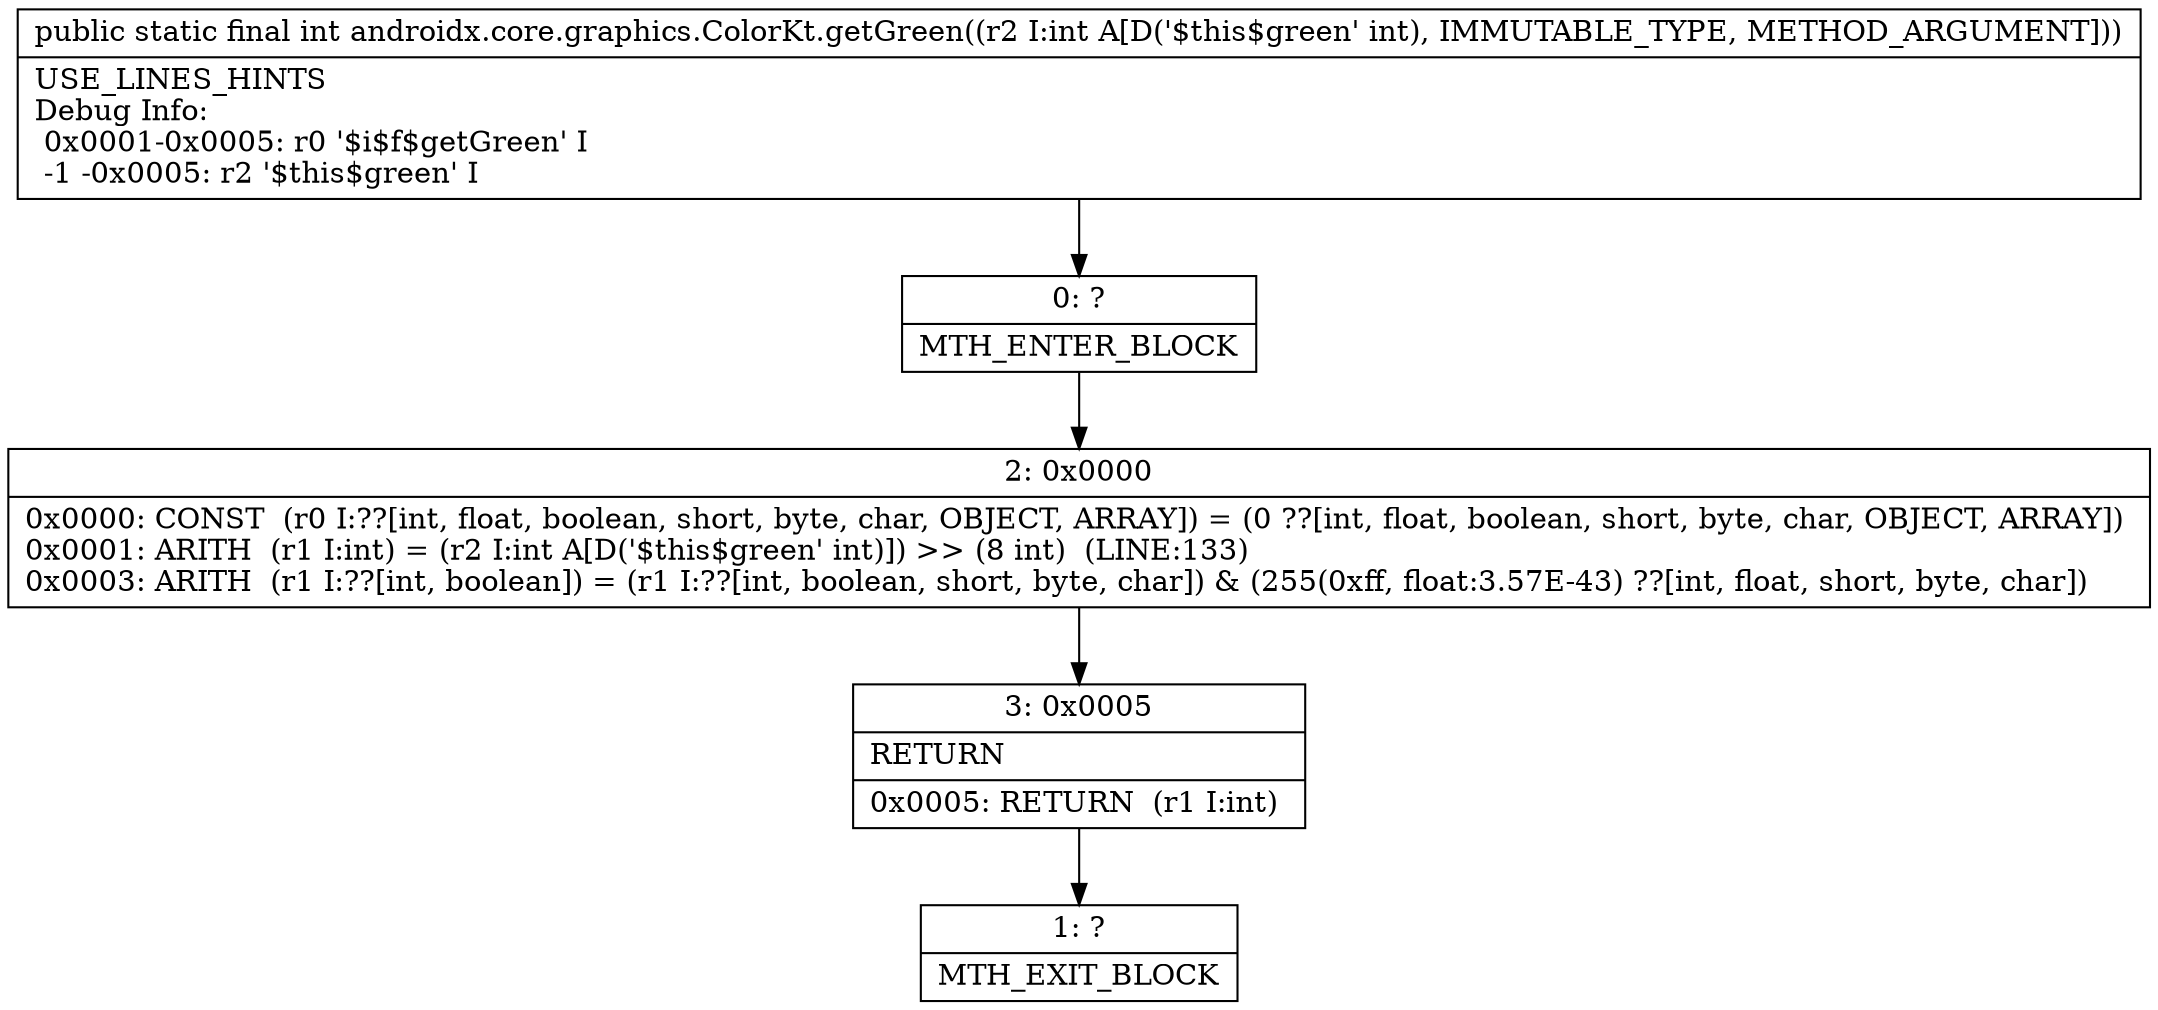 digraph "CFG forandroidx.core.graphics.ColorKt.getGreen(I)I" {
Node_0 [shape=record,label="{0\:\ ?|MTH_ENTER_BLOCK\l}"];
Node_2 [shape=record,label="{2\:\ 0x0000|0x0000: CONST  (r0 I:??[int, float, boolean, short, byte, char, OBJECT, ARRAY]) = (0 ??[int, float, boolean, short, byte, char, OBJECT, ARRAY]) \l0x0001: ARITH  (r1 I:int) = (r2 I:int A[D('$this$green' int)]) \>\> (8 int)  (LINE:133)\l0x0003: ARITH  (r1 I:??[int, boolean]) = (r1 I:??[int, boolean, short, byte, char]) & (255(0xff, float:3.57E\-43) ??[int, float, short, byte, char]) \l}"];
Node_3 [shape=record,label="{3\:\ 0x0005|RETURN\l|0x0005: RETURN  (r1 I:int) \l}"];
Node_1 [shape=record,label="{1\:\ ?|MTH_EXIT_BLOCK\l}"];
MethodNode[shape=record,label="{public static final int androidx.core.graphics.ColorKt.getGreen((r2 I:int A[D('$this$green' int), IMMUTABLE_TYPE, METHOD_ARGUMENT]))  | USE_LINES_HINTS\lDebug Info:\l  0x0001\-0x0005: r0 '$i$f$getGreen' I\l  \-1 \-0x0005: r2 '$this$green' I\l}"];
MethodNode -> Node_0;Node_0 -> Node_2;
Node_2 -> Node_3;
Node_3 -> Node_1;
}

